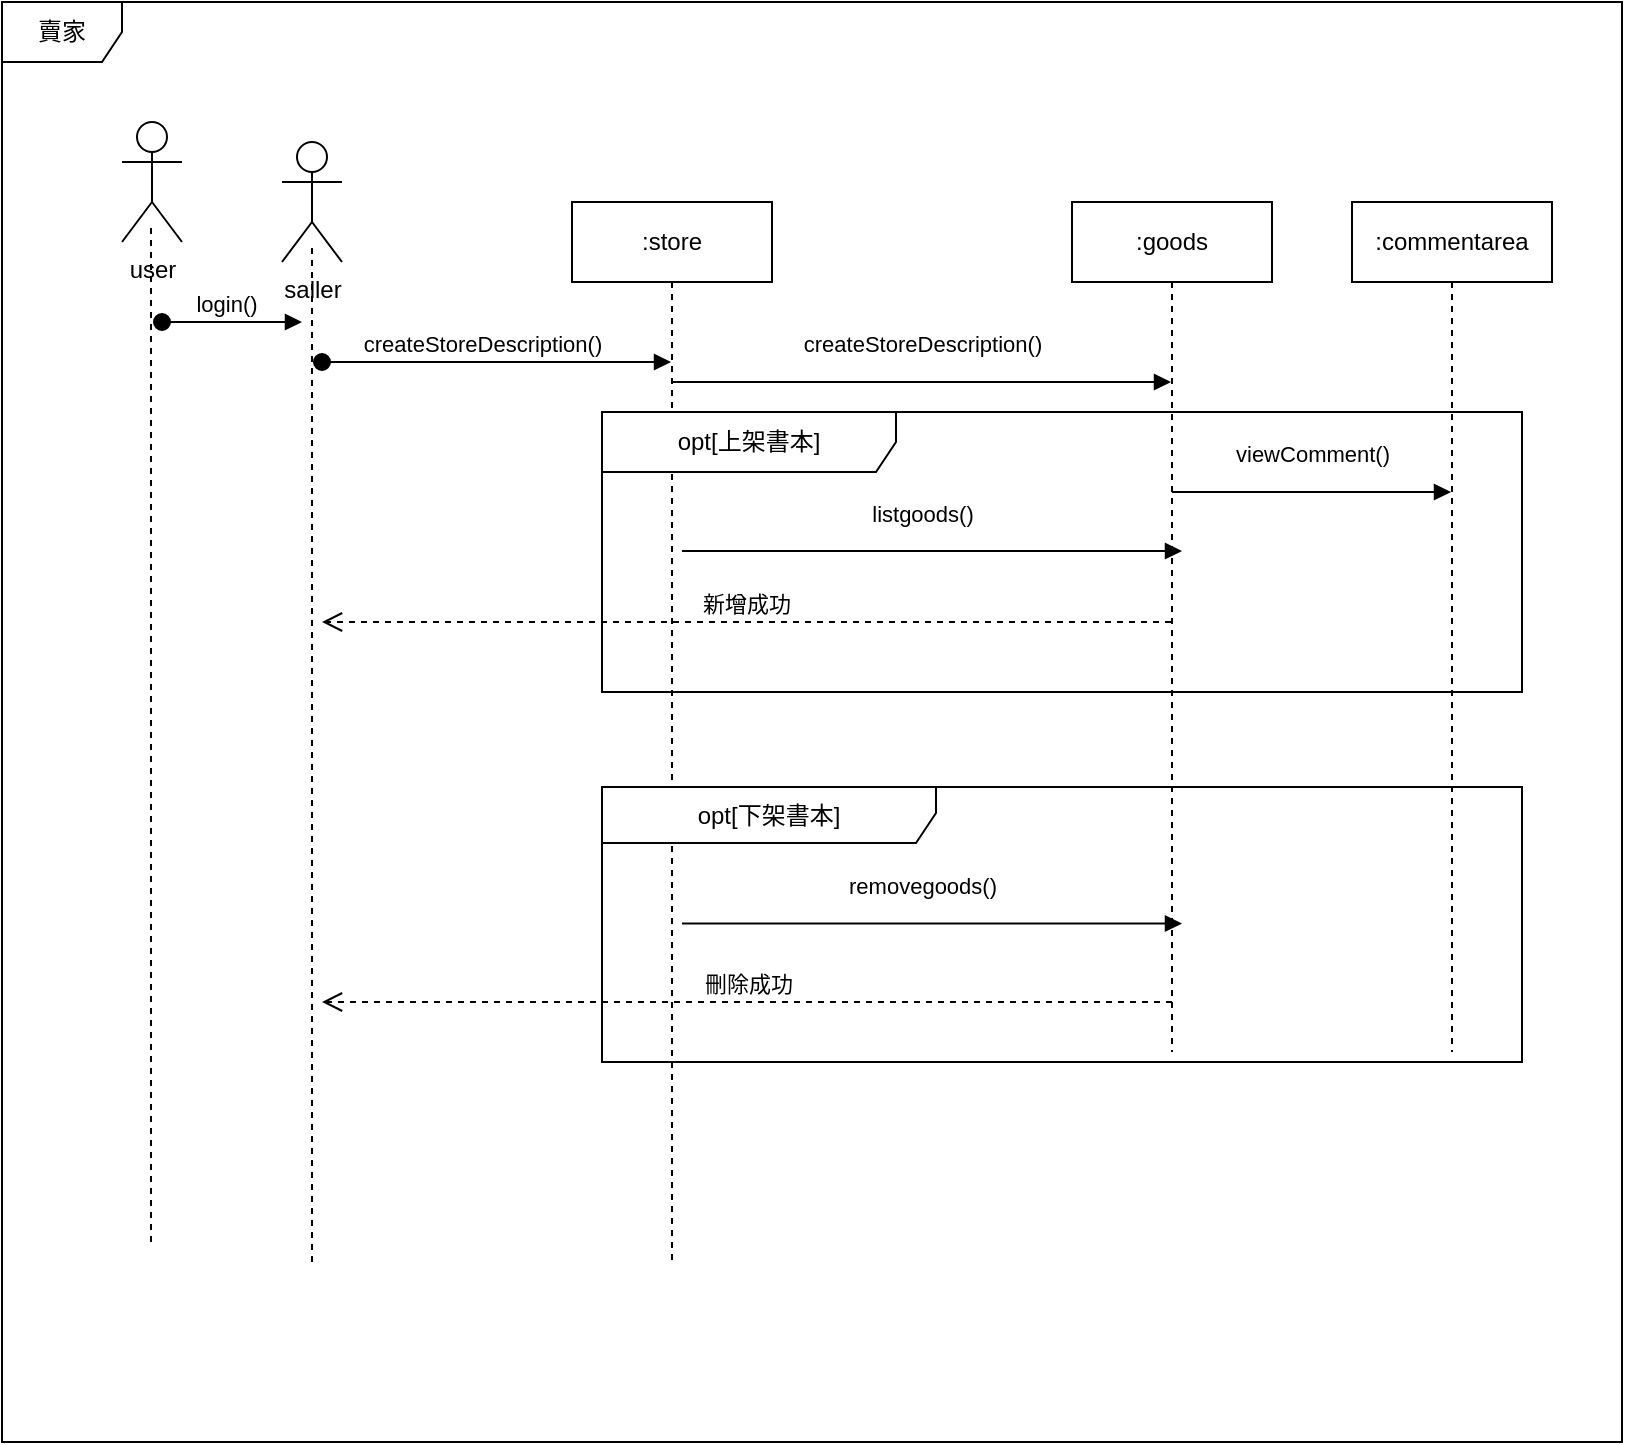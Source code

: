 <mxfile version="21.3.5" type="github">
  <diagram name="第 1 页" id="TVqRA0KLDl5AU748svhP">
    <mxGraphModel dx="1434" dy="756" grid="1" gridSize="10" guides="1" tooltips="1" connect="1" arrows="1" fold="1" page="1" pageScale="1" pageWidth="827" pageHeight="1169" math="0" shadow="0">
      <root>
        <mxCell id="0" />
        <mxCell id="1" parent="0" />
        <mxCell id="wq0h1Avm33E99zt0ADya-1" value=":store" style="shape=umlLifeline;perimeter=lifelinePerimeter;whiteSpace=wrap;html=1;container=0;dropTarget=0;collapsible=0;recursiveResize=0;outlineConnect=0;portConstraint=eastwest;newEdgeStyle={&quot;edgeStyle&quot;:&quot;elbowEdgeStyle&quot;,&quot;elbow&quot;:&quot;vertical&quot;,&quot;curved&quot;:0,&quot;rounded&quot;:0};" parent="1" vertex="1">
          <mxGeometry x="295" y="230" width="100" height="530" as="geometry" />
        </mxCell>
        <mxCell id="wq0h1Avm33E99zt0ADya-2" value="createStoreDescription()" style="html=1;verticalAlign=bottom;startArrow=oval;endArrow=block;startSize=8;edgeStyle=elbowEdgeStyle;elbow=vertical;curved=0;rounded=0;startFill=1;" parent="wq0h1Avm33E99zt0ADya-1" target="wq0h1Avm33E99zt0ADya-1" edge="1">
          <mxGeometry x="-0.083" relative="1" as="geometry">
            <mxPoint x="-125" y="80" as="sourcePoint" />
            <mxPoint x="45" y="70" as="targetPoint" />
            <Array as="points">
              <mxPoint x="-65" y="80" />
              <mxPoint x="-10" y="70" />
              <mxPoint x="-30" y="70" />
            </Array>
            <mxPoint as="offset" />
          </mxGeometry>
        </mxCell>
        <mxCell id="wq0h1Avm33E99zt0ADya-3" value=":goods" style="shape=umlLifeline;perimeter=lifelinePerimeter;whiteSpace=wrap;html=1;container=0;dropTarget=0;collapsible=0;recursiveResize=0;outlineConnect=0;portConstraint=eastwest;newEdgeStyle={&quot;edgeStyle&quot;:&quot;elbowEdgeStyle&quot;,&quot;elbow&quot;:&quot;vertical&quot;,&quot;curved&quot;:0,&quot;rounded&quot;:0};" parent="1" vertex="1">
          <mxGeometry x="545" y="230" width="100" height="425" as="geometry" />
        </mxCell>
        <mxCell id="wq0h1Avm33E99zt0ADya-5" value=":commentarea" style="shape=umlLifeline;perimeter=lifelinePerimeter;whiteSpace=wrap;html=1;container=0;dropTarget=0;collapsible=0;recursiveResize=0;outlineConnect=0;portConstraint=eastwest;newEdgeStyle={&quot;edgeStyle&quot;:&quot;elbowEdgeStyle&quot;,&quot;elbow&quot;:&quot;vertical&quot;,&quot;curved&quot;:0,&quot;rounded&quot;:0};" parent="1" vertex="1">
          <mxGeometry x="685" y="230" width="100" height="425" as="geometry" />
        </mxCell>
        <mxCell id="wq0h1Avm33E99zt0ADya-6" value="" style="endArrow=none;dashed=1;html=1;rounded=0;" parent="1" edge="1">
          <mxGeometry width="50" height="50" relative="1" as="geometry">
            <mxPoint x="165" y="760" as="sourcePoint" />
            <mxPoint x="165" y="250" as="targetPoint" />
          </mxGeometry>
        </mxCell>
        <mxCell id="wq0h1Avm33E99zt0ADya-7" value="opt[下架書本]" style="shape=umlFrame;whiteSpace=wrap;html=1;pointerEvents=0;width=167;height=28;" parent="1" vertex="1">
          <mxGeometry x="310" y="522.5" width="460" height="137.5" as="geometry" />
        </mxCell>
        <mxCell id="wq0h1Avm33E99zt0ADya-8" value="賣家" style="shape=umlFrame;whiteSpace=wrap;html=1;pointerEvents=0;" parent="1" vertex="1">
          <mxGeometry x="10" y="130" width="810" height="720" as="geometry" />
        </mxCell>
        <mxCell id="wq0h1Avm33E99zt0ADya-9" value="opt[上架書本]" style="shape=umlFrame;whiteSpace=wrap;html=1;pointerEvents=0;width=147;height=30;" parent="1" vertex="1">
          <mxGeometry x="310" y="335" width="460" height="140" as="geometry" />
        </mxCell>
        <mxCell id="wq0h1Avm33E99zt0ADya-10" value="createStoreDescription()" style="html=1;verticalAlign=bottom;endArrow=block;edgeStyle=elbowEdgeStyle;elbow=vertical;curved=0;rounded=0;" parent="1" source="wq0h1Avm33E99zt0ADya-1" target="wq0h1Avm33E99zt0ADya-3" edge="1">
          <mxGeometry y="10" relative="1" as="geometry">
            <mxPoint x="357.5" y="325" as="sourcePoint" />
            <Array as="points">
              <mxPoint x="460" y="320" />
              <mxPoint x="407" y="315" />
              <mxPoint x="512.5" y="325" />
            </Array>
            <mxPoint x="597.5" y="325" as="targetPoint" />
            <mxPoint as="offset" />
          </mxGeometry>
        </mxCell>
        <mxCell id="wq0h1Avm33E99zt0ADya-13" value="viewComment()" style="html=1;verticalAlign=bottom;endArrow=block;edgeStyle=elbowEdgeStyle;elbow=vertical;curved=0;rounded=0;" parent="1" source="wq0h1Avm33E99zt0ADya-3" target="wq0h1Avm33E99zt0ADya-5" edge="1">
          <mxGeometry y="10" relative="1" as="geometry">
            <mxPoint x="482" y="375" as="sourcePoint" />
            <Array as="points">
              <mxPoint x="647" y="375" />
              <mxPoint x="637" y="375" />
              <mxPoint x="637" y="385" />
              <mxPoint x="657" y="365" />
              <mxPoint x="577" y="380" />
              <mxPoint x="649.5" y="385" />
            </Array>
            <mxPoint x="732" y="375" as="targetPoint" />
            <mxPoint as="offset" />
          </mxGeometry>
        </mxCell>
        <mxCell id="wq0h1Avm33E99zt0ADya-16" value="user" style="shape=umlActor;verticalLabelPosition=bottom;verticalAlign=top;html=1;outlineConnect=0;" parent="1" vertex="1">
          <mxGeometry x="70" y="190" width="30" height="60" as="geometry" />
        </mxCell>
        <mxCell id="wq0h1Avm33E99zt0ADya-17" value="" style="endArrow=none;dashed=1;html=1;rounded=0;" parent="1" edge="1">
          <mxGeometry width="50" height="50" relative="1" as="geometry">
            <mxPoint x="84.5" y="750" as="sourcePoint" />
            <mxPoint x="84.5" y="240" as="targetPoint" />
          </mxGeometry>
        </mxCell>
        <mxCell id="wq0h1Avm33E99zt0ADya-18" value="login()" style="html=1;verticalAlign=bottom;startArrow=oval;endArrow=block;startSize=8;edgeStyle=elbowEdgeStyle;elbow=vertical;curved=0;rounded=0;startFill=1;" parent="1" edge="1">
          <mxGeometry x="-0.083" relative="1" as="geometry">
            <mxPoint x="90" y="290" as="sourcePoint" />
            <mxPoint x="160" y="290" as="targetPoint" />
            <Array as="points">
              <mxPoint x="150" y="290" />
              <mxPoint x="165" y="345" />
            </Array>
            <mxPoint as="offset" />
          </mxGeometry>
        </mxCell>
        <mxCell id="wq0h1Avm33E99zt0ADya-20" value="saller" style="shape=umlActor;verticalLabelPosition=bottom;verticalAlign=top;html=1;" parent="1" vertex="1">
          <mxGeometry x="150" y="200" width="30" height="60" as="geometry" />
        </mxCell>
        <mxCell id="wq0h1Avm33E99zt0ADya-25" value="listgoods()" style="html=1;verticalAlign=bottom;endArrow=block;edgeStyle=elbowEdgeStyle;elbow=vertical;curved=0;rounded=0;startArrow=none;startFill=0;" parent="1" edge="1">
          <mxGeometry x="-0.04" y="10" relative="1" as="geometry">
            <mxPoint x="350" y="404.5" as="sourcePoint" />
            <Array as="points">
              <mxPoint x="515" y="404.5" />
            </Array>
            <mxPoint x="600" y="404.5" as="targetPoint" />
            <mxPoint as="offset" />
          </mxGeometry>
        </mxCell>
        <mxCell id="wq0h1Avm33E99zt0ADya-26" value="removegoods()" style="html=1;verticalAlign=bottom;endArrow=block;edgeStyle=elbowEdgeStyle;elbow=vertical;curved=0;rounded=0;startArrow=none;startFill=0;" parent="1" edge="1">
          <mxGeometry x="-0.04" y="10" relative="1" as="geometry">
            <mxPoint x="350" y="590.75" as="sourcePoint" />
            <Array as="points">
              <mxPoint x="515" y="590.75" />
            </Array>
            <mxPoint x="600" y="590.75" as="targetPoint" />
            <mxPoint as="offset" />
          </mxGeometry>
        </mxCell>
        <mxCell id="bq9s1PBU9UvBFBou90dn-5" value="新增成功" style="html=1;verticalAlign=bottom;endArrow=open;dashed=1;endSize=8;edgeStyle=elbowEdgeStyle;elbow=vertical;curved=0;rounded=0;" edge="1" parent="1" source="wq0h1Avm33E99zt0ADya-3">
          <mxGeometry relative="1" as="geometry">
            <mxPoint x="460" y="442" as="sourcePoint" />
            <mxPoint x="170" y="440" as="targetPoint" />
          </mxGeometry>
        </mxCell>
        <mxCell id="bq9s1PBU9UvBFBou90dn-6" value="刪除成功" style="html=1;verticalAlign=bottom;endArrow=open;dashed=1;endSize=8;edgeStyle=elbowEdgeStyle;elbow=vertical;curved=0;rounded=0;" edge="1" parent="1">
          <mxGeometry relative="1" as="geometry">
            <mxPoint x="595" y="630" as="sourcePoint" />
            <mxPoint x="170" y="630" as="targetPoint" />
          </mxGeometry>
        </mxCell>
      </root>
    </mxGraphModel>
  </diagram>
</mxfile>
